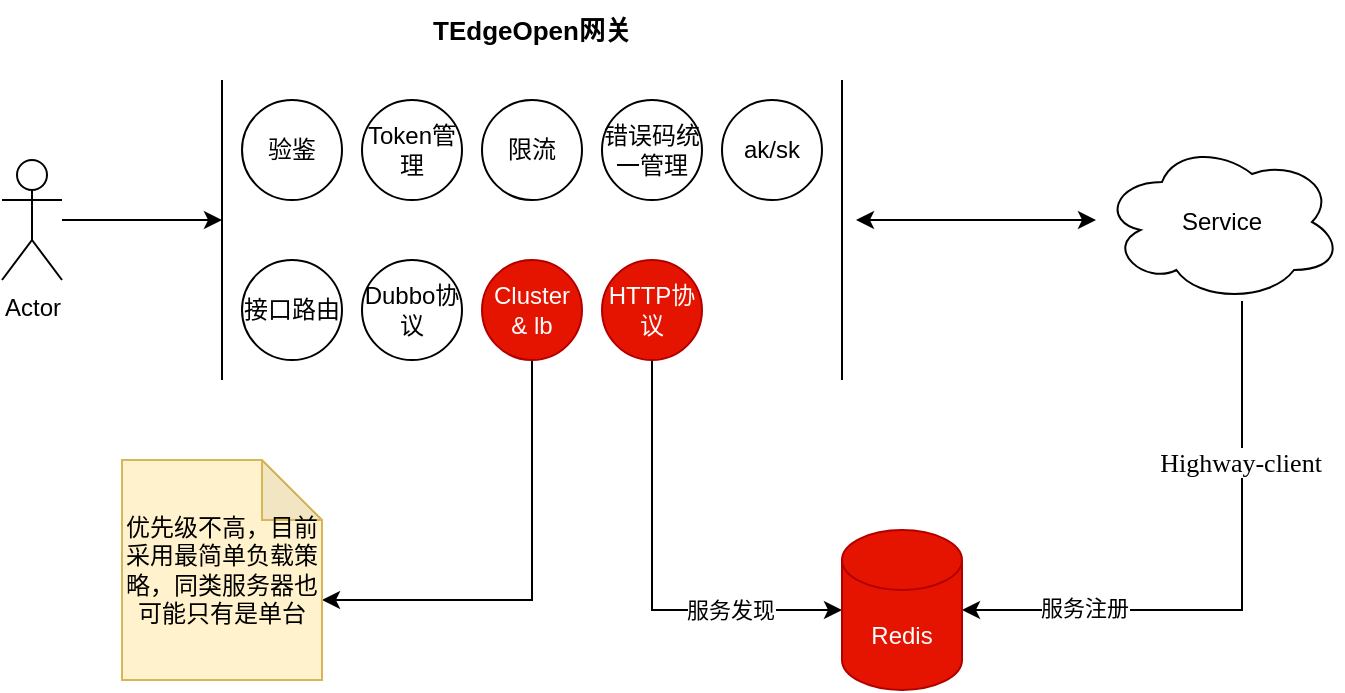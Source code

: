 <mxfile version="14.7.1" type="github">
  <diagram id="WCi7_zUk8PVfGA9pqiaB" name="第 1 页">
    <mxGraphModel dx="1426" dy="803" grid="1" gridSize="10" guides="1" tooltips="1" connect="1" arrows="1" fold="1" page="1" pageScale="1" pageWidth="827" pageHeight="1169" math="0" shadow="0">
      <root>
        <mxCell id="0" />
        <mxCell id="1" parent="0" />
        <mxCell id="-f18atw8MDqrpqRsVewe-2" style="edgeStyle=orthogonalEdgeStyle;rounded=0;orthogonalLoop=1;jettySize=auto;html=1;" edge="1" parent="1" source="-f18atw8MDqrpqRsVewe-1">
          <mxGeometry relative="1" as="geometry">
            <mxPoint x="160" y="240" as="targetPoint" />
          </mxGeometry>
        </mxCell>
        <mxCell id="-f18atw8MDqrpqRsVewe-1" value="Actor" style="shape=umlActor;verticalLabelPosition=bottom;verticalAlign=top;html=1;outlineConnect=0;" vertex="1" parent="1">
          <mxGeometry x="50" y="210" width="30" height="60" as="geometry" />
        </mxCell>
        <mxCell id="-f18atw8MDqrpqRsVewe-3" value="" style="endArrow=none;html=1;" edge="1" parent="1">
          <mxGeometry width="50" height="50" relative="1" as="geometry">
            <mxPoint x="160" y="320" as="sourcePoint" />
            <mxPoint x="160" y="170" as="targetPoint" />
          </mxGeometry>
        </mxCell>
        <mxCell id="-f18atw8MDqrpqRsVewe-5" value="验鉴" style="ellipse;whiteSpace=wrap;html=1;aspect=fixed;" vertex="1" parent="1">
          <mxGeometry x="170" y="180" width="50" height="50" as="geometry" />
        </mxCell>
        <mxCell id="-f18atw8MDqrpqRsVewe-13" value="Token管理" style="ellipse;whiteSpace=wrap;html=1;aspect=fixed;" vertex="1" parent="1">
          <mxGeometry x="230" y="180" width="50" height="50" as="geometry" />
        </mxCell>
        <mxCell id="-f18atw8MDqrpqRsVewe-32" style="edgeStyle=orthogonalEdgeStyle;rounded=0;orthogonalLoop=1;jettySize=auto;html=1;entryX=0;entryY=0;entryDx=100;entryDy=70;entryPerimeter=0;fontFamily=Garamond;fontSize=13;" edge="1" parent="1" source="-f18atw8MDqrpqRsVewe-14" target="-f18atw8MDqrpqRsVewe-24">
          <mxGeometry relative="1" as="geometry">
            <Array as="points">
              <mxPoint x="315" y="430" />
            </Array>
          </mxGeometry>
        </mxCell>
        <mxCell id="-f18atw8MDqrpqRsVewe-14" value="Cluster &amp;amp; lb" style="ellipse;whiteSpace=wrap;html=1;aspect=fixed;fillColor=#e51400;strokeColor=#B20000;fontColor=#ffffff;" vertex="1" parent="1">
          <mxGeometry x="290" y="260" width="50" height="50" as="geometry" />
        </mxCell>
        <mxCell id="-f18atw8MDqrpqRsVewe-15" value="接口路由" style="ellipse;whiteSpace=wrap;html=1;aspect=fixed;" vertex="1" parent="1">
          <mxGeometry x="170" y="260" width="50" height="50" as="geometry" />
        </mxCell>
        <mxCell id="-f18atw8MDqrpqRsVewe-16" value="ak/sk" style="ellipse;whiteSpace=wrap;html=1;aspect=fixed;" vertex="1" parent="1">
          <mxGeometry x="410" y="180" width="50" height="50" as="geometry" />
        </mxCell>
        <mxCell id="-f18atw8MDqrpqRsVewe-17" value="错误码统一管理" style="ellipse;whiteSpace=wrap;html=1;aspect=fixed;" vertex="1" parent="1">
          <mxGeometry x="350" y="180" width="50" height="50" as="geometry" />
        </mxCell>
        <mxCell id="-f18atw8MDqrpqRsVewe-18" value="限流" style="ellipse;whiteSpace=wrap;html=1;aspect=fixed;" vertex="1" parent="1">
          <mxGeometry x="290" y="180" width="50" height="50" as="geometry" />
        </mxCell>
        <mxCell id="-f18atw8MDqrpqRsVewe-29" style="edgeStyle=orthogonalEdgeStyle;rounded=0;orthogonalLoop=1;jettySize=auto;html=1;entryX=0;entryY=0.5;entryDx=0;entryDy=0;entryPerimeter=0;" edge="1" parent="1" source="-f18atw8MDqrpqRsVewe-19" target="-f18atw8MDqrpqRsVewe-26">
          <mxGeometry relative="1" as="geometry">
            <Array as="points">
              <mxPoint x="375" y="435" />
            </Array>
          </mxGeometry>
        </mxCell>
        <mxCell id="-f18atw8MDqrpqRsVewe-30" value="服务发现" style="edgeLabel;html=1;align=center;verticalAlign=middle;resizable=0;points=[];" vertex="1" connectable="0" parent="-f18atw8MDqrpqRsVewe-29">
          <mxGeometry x="0.345" y="2" relative="1" as="geometry">
            <mxPoint x="16" y="2" as="offset" />
          </mxGeometry>
        </mxCell>
        <mxCell id="-f18atw8MDqrpqRsVewe-19" value="HTTP协议" style="ellipse;whiteSpace=wrap;html=1;aspect=fixed;fillColor=#e51400;strokeColor=#B20000;fontColor=#ffffff;" vertex="1" parent="1">
          <mxGeometry x="350" y="260" width="50" height="50" as="geometry" />
        </mxCell>
        <mxCell id="-f18atw8MDqrpqRsVewe-20" value="Dubbo协议" style="ellipse;whiteSpace=wrap;html=1;aspect=fixed;" vertex="1" parent="1">
          <mxGeometry x="230" y="260" width="50" height="50" as="geometry" />
        </mxCell>
        <mxCell id="-f18atw8MDqrpqRsVewe-21" value="" style="endArrow=none;html=1;" edge="1" parent="1">
          <mxGeometry width="50" height="50" relative="1" as="geometry">
            <mxPoint x="470" y="320" as="sourcePoint" />
            <mxPoint x="470" y="170" as="targetPoint" />
          </mxGeometry>
        </mxCell>
        <mxCell id="-f18atw8MDqrpqRsVewe-27" style="edgeStyle=orthogonalEdgeStyle;rounded=0;orthogonalLoop=1;jettySize=auto;html=1;entryX=1;entryY=0.5;entryDx=0;entryDy=0;entryPerimeter=0;" edge="1" parent="1" source="-f18atw8MDqrpqRsVewe-22" target="-f18atw8MDqrpqRsVewe-26">
          <mxGeometry relative="1" as="geometry">
            <Array as="points">
              <mxPoint x="670" y="435" />
            </Array>
          </mxGeometry>
        </mxCell>
        <mxCell id="-f18atw8MDqrpqRsVewe-28" value="服务注册" style="edgeLabel;html=1;align=center;verticalAlign=middle;resizable=0;points=[];" vertex="1" connectable="0" parent="-f18atw8MDqrpqRsVewe-27">
          <mxGeometry x="0.586" y="-1" relative="1" as="geometry">
            <mxPoint as="offset" />
          </mxGeometry>
        </mxCell>
        <mxCell id="-f18atw8MDqrpqRsVewe-33" value="Highway-client" style="edgeLabel;html=1;align=center;verticalAlign=middle;resizable=0;points=[];fontSize=13;fontFamily=Garamond;" vertex="1" connectable="0" parent="-f18atw8MDqrpqRsVewe-27">
          <mxGeometry x="-0.453" y="-1" relative="1" as="geometry">
            <mxPoint as="offset" />
          </mxGeometry>
        </mxCell>
        <mxCell id="-f18atw8MDqrpqRsVewe-22" value="Service" style="ellipse;shape=cloud;whiteSpace=wrap;html=1;" vertex="1" parent="1">
          <mxGeometry x="600" y="201" width="120" height="80" as="geometry" />
        </mxCell>
        <mxCell id="-f18atw8MDqrpqRsVewe-23" value="" style="endArrow=classic;startArrow=classic;html=1;" edge="1" parent="1">
          <mxGeometry width="50" height="50" relative="1" as="geometry">
            <mxPoint x="477" y="240" as="sourcePoint" />
            <mxPoint x="597" y="240" as="targetPoint" />
          </mxGeometry>
        </mxCell>
        <mxCell id="-f18atw8MDqrpqRsVewe-24" value="优先级不高，目前采用最简单负载策略，同类服务器也可能只有是单台" style="shape=note;whiteSpace=wrap;html=1;backgroundOutline=1;darkOpacity=0.05;fillColor=#fff2cc;strokeColor=#d6b656;fontFamily=Garamond;" vertex="1" parent="1">
          <mxGeometry x="110" y="360" width="100" height="110" as="geometry" />
        </mxCell>
        <mxCell id="-f18atw8MDqrpqRsVewe-26" value="Redis" style="shape=cylinder3;whiteSpace=wrap;html=1;boundedLbl=1;backgroundOutline=1;size=15;fillColor=#e51400;strokeColor=#B20000;fontColor=#ffffff;" vertex="1" parent="1">
          <mxGeometry x="470" y="395" width="60" height="80" as="geometry" />
        </mxCell>
        <mxCell id="-f18atw8MDqrpqRsVewe-31" value="TEdgeOpen网关" style="text;html=1;strokeColor=none;fillColor=none;align=center;verticalAlign=middle;whiteSpace=wrap;rounded=0;fontStyle=1;fontSize=13;" vertex="1" parent="1">
          <mxGeometry x="250" y="130" width="130" height="30" as="geometry" />
        </mxCell>
      </root>
    </mxGraphModel>
  </diagram>
</mxfile>
